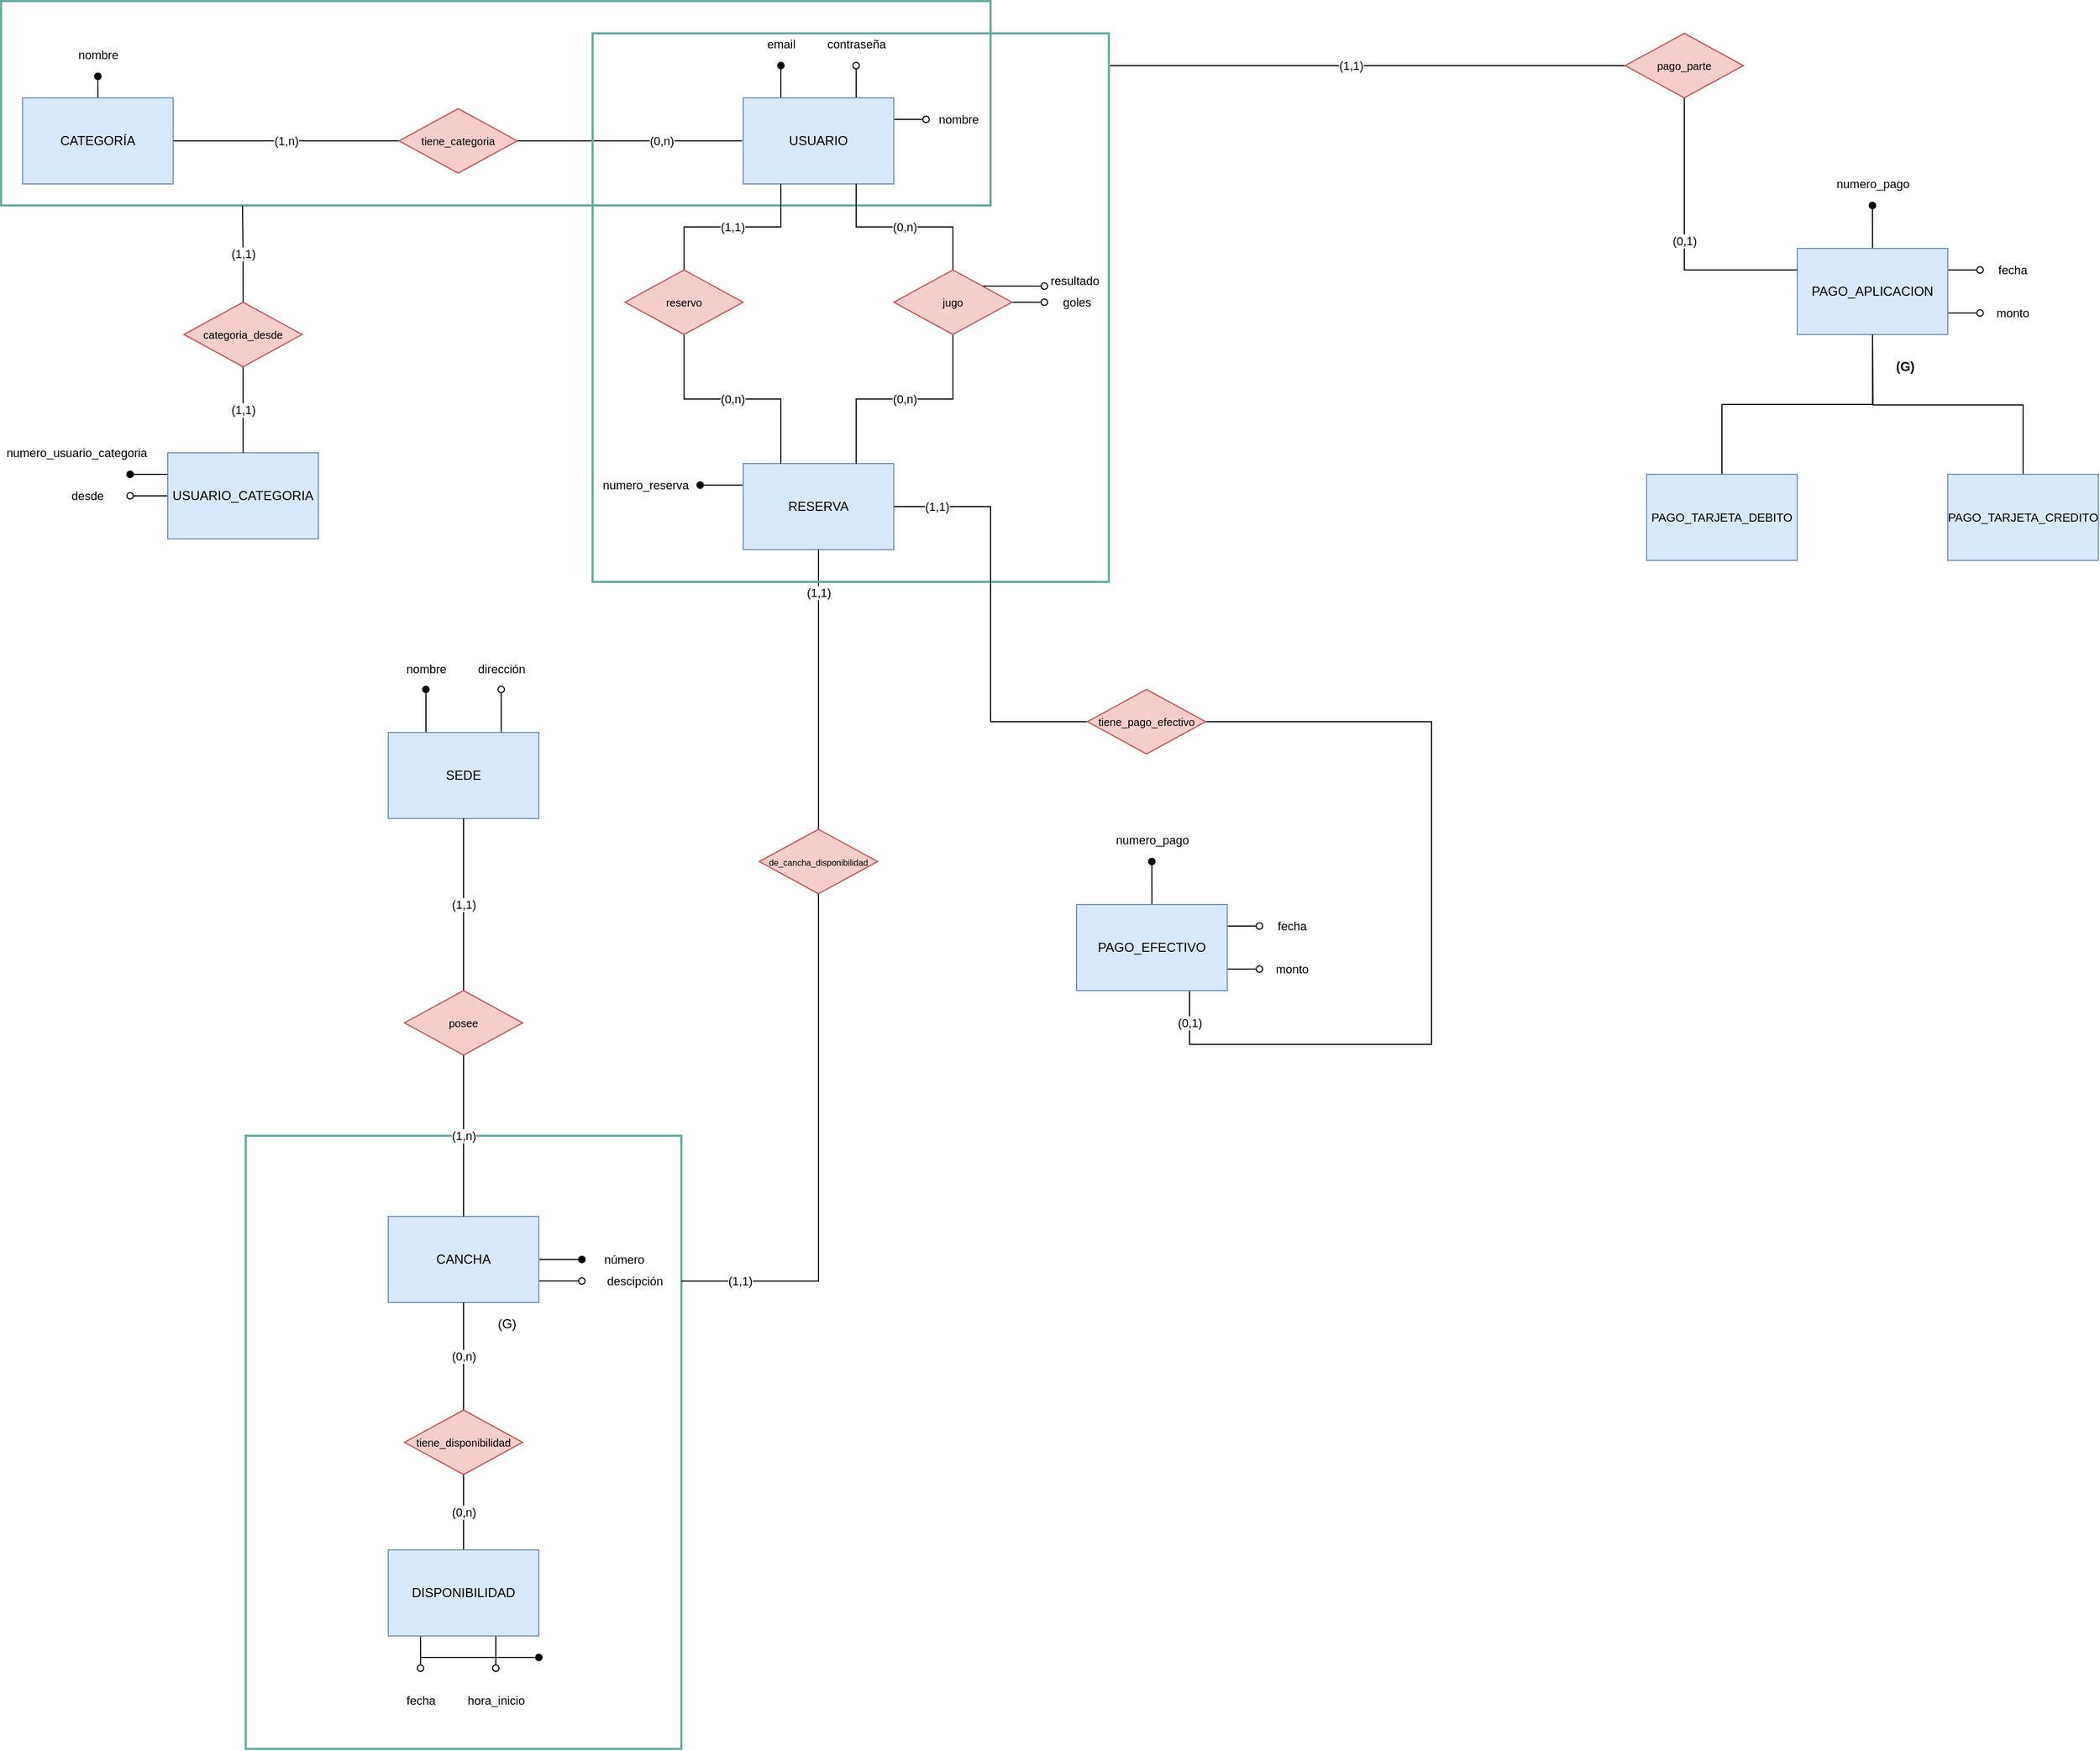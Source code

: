 <mxfile version="13.7.9" type="device"><diagram id="R2lEEEUBdFMjLlhIrx00" name="Page-1"><mxGraphModel dx="3122" dy="719" grid="1" gridSize="10" guides="1" tooltips="1" connect="1" arrows="1" fold="1" page="1" pageScale="1" pageWidth="850" pageHeight="1100" background="#FFFFFF" math="0" shadow="0" extFonts="Permanent Marker^https://fonts.googleapis.com/css?family=Permanent+Marker"><root><mxCell id="0"/><mxCell id="1" parent="0"/><mxCell id="BPh5XTCDT2WyI2NIFhle-4" value="" style="rounded=0;whiteSpace=wrap;html=1;fillColor=none;strokeColor=#67AB9F;strokeWidth=2;" parent="1" vertex="1"><mxGeometry x="-1050" y="10" width="920" height="190" as="geometry"/></mxCell><mxCell id="kf0vM6OTvhmCCI-m05ix-49" value="" style="rounded=0;whiteSpace=wrap;html=1;fillColor=none;strokeColor=#67AB9F;strokeWidth=2;" parent="1" vertex="1"><mxGeometry x="-822.5" y="1065" width="405" height="570" as="geometry"/></mxCell><mxCell id="pbBQ82UkwCZ1x_WCsIeZ-78" value="email" style="edgeStyle=orthogonalEdgeStyle;rounded=0;orthogonalLoop=1;jettySize=auto;html=1;exitX=0.25;exitY=0;exitDx=0;exitDy=0;endArrow=oval;endFill=1;" parent="1" source="GshNVaEzF-OYgvFtha6f-1" edge="1"><mxGeometry x="1" y="20" relative="1" as="geometry"><mxPoint x="-325" y="70" as="targetPoint"/><mxPoint x="20" y="-20" as="offset"/></mxGeometry></mxCell><mxCell id="pbBQ82UkwCZ1x_WCsIeZ-79" value="contraseña" style="edgeStyle=orthogonalEdgeStyle;rounded=0;orthogonalLoop=1;jettySize=auto;html=1;exitX=0.75;exitY=0;exitDx=0;exitDy=0;endArrow=oval;endFill=0;" parent="1" source="GshNVaEzF-OYgvFtha6f-1" edge="1"><mxGeometry x="1" y="20" relative="1" as="geometry"><mxPoint x="-255" y="70" as="targetPoint"/><mxPoint x="20" y="-20" as="offset"/></mxGeometry></mxCell><mxCell id="Ywkk9bYT6Yz2cY7bNHjs-14" value="nombre" style="edgeStyle=orthogonalEdgeStyle;rounded=0;orthogonalLoop=1;jettySize=auto;html=1;exitX=1;exitY=0.25;exitDx=0;exitDy=0;endArrow=oval;endFill=0;strokeWidth=1;" parent="1" source="GshNVaEzF-OYgvFtha6f-1" edge="1"><mxGeometry x="1" y="30" relative="1" as="geometry"><mxPoint x="-190" y="120" as="targetPoint"/><mxPoint x="30" y="30" as="offset"/></mxGeometry></mxCell><mxCell id="GshNVaEzF-OYgvFtha6f-1" value="USUARIO" style="whiteSpace=wrap;html=1;align=center;fillColor=#dae8fc;strokeColor=#6c8ebf;" parent="1" vertex="1"><mxGeometry x="-360" y="100" width="140" height="80" as="geometry"/></mxCell><mxCell id="pbBQ82UkwCZ1x_WCsIeZ-85" value="descipción" style="edgeStyle=orthogonalEdgeStyle;rounded=0;orthogonalLoop=1;jettySize=auto;html=1;exitX=1;exitY=0.75;exitDx=0;exitDy=0;endArrow=oval;endFill=0;" parent="1" source="pbBQ82UkwCZ1x_WCsIeZ-7" edge="1"><mxGeometry x="1" y="50" relative="1" as="geometry"><mxPoint x="-510" y="1200" as="targetPoint"/><mxPoint x="50" y="50" as="offset"/></mxGeometry></mxCell><mxCell id="pbBQ82UkwCZ1x_WCsIeZ-86" value="número" style="edgeStyle=orthogonalEdgeStyle;rounded=0;orthogonalLoop=1;jettySize=auto;html=1;exitX=1;exitY=0.5;exitDx=0;exitDy=0;endArrow=oval;endFill=1;" parent="1" source="pbBQ82UkwCZ1x_WCsIeZ-7" edge="1"><mxGeometry x="1" y="40" relative="1" as="geometry"><mxPoint x="-510" y="1180" as="targetPoint"/><mxPoint x="40" y="40" as="offset"/></mxGeometry></mxCell><mxCell id="pbBQ82UkwCZ1x_WCsIeZ-7" value="CANCHA" style="whiteSpace=wrap;html=1;align=center;strokeColor=#6c8ebf;fillColor=#dae8fc;" parent="1" vertex="1"><mxGeometry x="-690" y="1140" width="140" height="80" as="geometry"/></mxCell><mxCell id="pbBQ82UkwCZ1x_WCsIeZ-80" value="nombre" style="edgeStyle=orthogonalEdgeStyle;rounded=0;orthogonalLoop=1;jettySize=auto;html=1;exitX=0.25;exitY=0;exitDx=0;exitDy=0;endArrow=oval;endFill=1;" parent="1" source="pbBQ82UkwCZ1x_WCsIeZ-14" edge="1"><mxGeometry x="1" y="20" relative="1" as="geometry"><mxPoint x="-655" y="650" as="targetPoint"/><mxPoint x="20" y="-20" as="offset"/></mxGeometry></mxCell><mxCell id="kf0vM6OTvhmCCI-m05ix-2" value="dirección" style="edgeStyle=orthogonalEdgeStyle;rounded=0;orthogonalLoop=1;jettySize=auto;html=1;exitX=0.75;exitY=0;exitDx=0;exitDy=0;endArrow=oval;endFill=0;" parent="1" source="pbBQ82UkwCZ1x_WCsIeZ-14" edge="1"><mxGeometry x="1" y="20" relative="1" as="geometry"><mxPoint x="-585" y="650" as="targetPoint"/><mxPoint x="20" y="-20" as="offset"/></mxGeometry></mxCell><mxCell id="pbBQ82UkwCZ1x_WCsIeZ-14" value="SEDE" style="whiteSpace=wrap;html=1;align=center;strokeColor=#6c8ebf;fillColor=#dae8fc;" parent="1" vertex="1"><mxGeometry x="-690" y="690" width="140" height="80" as="geometry"/></mxCell><mxCell id="pbBQ82UkwCZ1x_WCsIeZ-52" value="(G)" style="text;html=1;align=center;verticalAlign=middle;resizable=0;points=[];autosize=1;" parent="1" vertex="1"><mxGeometry x="-595" y="1230" width="30" height="20" as="geometry"/></mxCell><mxCell id="pbBQ82UkwCZ1x_WCsIeZ-57" value="(1,1)" style="edgeStyle=orthogonalEdgeStyle;rounded=0;orthogonalLoop=1;jettySize=auto;html=1;exitX=0.5;exitY=0;exitDx=0;exitDy=0;entryX=0.5;entryY=1;entryDx=0;entryDy=0;endArrow=none;endFill=0;" parent="1" source="pbBQ82UkwCZ1x_WCsIeZ-56" target="pbBQ82UkwCZ1x_WCsIeZ-14" edge="1"><mxGeometry relative="1" as="geometry"/></mxCell><mxCell id="pbBQ82UkwCZ1x_WCsIeZ-58" value="(1,n)" style="edgeStyle=orthogonalEdgeStyle;rounded=0;orthogonalLoop=1;jettySize=auto;html=1;exitX=0.5;exitY=1;exitDx=0;exitDy=0;entryX=0.5;entryY=0;entryDx=0;entryDy=0;endArrow=none;endFill=0;" parent="1" source="pbBQ82UkwCZ1x_WCsIeZ-56" target="pbBQ82UkwCZ1x_WCsIeZ-7" edge="1"><mxGeometry relative="1" as="geometry"/></mxCell><mxCell id="pbBQ82UkwCZ1x_WCsIeZ-56" value="&lt;font style=&quot;font-size: 10px&quot;&gt;posee&lt;/font&gt;" style="shape=rhombus;perimeter=rhombusPerimeter;whiteSpace=wrap;html=1;align=center;strokeColor=#b85450;fontSize=12;fillColor=#f8cecc;" parent="1" vertex="1"><mxGeometry x="-675" y="930" width="110" height="60" as="geometry"/></mxCell><mxCell id="BPh5XTCDT2WyI2NIFhle-3" value="nombre" style="edgeStyle=orthogonalEdgeStyle;rounded=0;orthogonalLoop=1;jettySize=auto;html=1;exitX=0.5;exitY=0;exitDx=0;exitDy=0;endArrow=oval;endFill=1;" parent="1" source="kf0vM6OTvhmCCI-m05ix-7" edge="1"><mxGeometry x="1" y="20" relative="1" as="geometry"><mxPoint x="-960" y="80" as="targetPoint"/><mxPoint x="20" y="-20" as="offset"/></mxGeometry></mxCell><mxCell id="BPh5XTCDT2WyI2NIFhle-5" value="(1,n)" style="edgeStyle=orthogonalEdgeStyle;rounded=0;orthogonalLoop=1;jettySize=auto;html=1;entryX=0;entryY=0.5;entryDx=0;entryDy=0;endArrow=none;endFill=0;" parent="1" source="kf0vM6OTvhmCCI-m05ix-7" target="kf0vM6OTvhmCCI-m05ix-11" edge="1"><mxGeometry relative="1" as="geometry"/></mxCell><mxCell id="kf0vM6OTvhmCCI-m05ix-7" value="CATEGORÍA" style="whiteSpace=wrap;html=1;align=center;fillColor=#dae8fc;strokeColor=#6c8ebf;" parent="1" vertex="1"><mxGeometry x="-1030" y="100" width="140" height="80" as="geometry"/></mxCell><mxCell id="kf0vM6OTvhmCCI-m05ix-14" value="(0,n)" style="edgeStyle=orthogonalEdgeStyle;rounded=0;orthogonalLoop=1;jettySize=auto;html=1;exitX=1;exitY=0.5;exitDx=0;exitDy=0;endArrow=none;endFill=0;" parent="1" source="kf0vM6OTvhmCCI-m05ix-11" edge="1"><mxGeometry relative="1" as="geometry"><mxPoint x="-420" y="140" as="targetPoint"/><Array as="points"><mxPoint x="-361" y="140"/></Array></mxGeometry></mxCell><mxCell id="kf0vM6OTvhmCCI-m05ix-11" value="&lt;font style=&quot;font-size: 10px&quot;&gt;tiene_categoria&lt;/font&gt;" style="shape=rhombus;perimeter=rhombusPerimeter;whiteSpace=wrap;html=1;align=center;strokeColor=#b85450;fontSize=12;fillColor=#f8cecc;" parent="1" vertex="1"><mxGeometry x="-680" y="110" width="110" height="60" as="geometry"/></mxCell><mxCell id="kf0vM6OTvhmCCI-m05ix-16" value="numero_usuario_categoria" style="edgeStyle=orthogonalEdgeStyle;rounded=0;orthogonalLoop=1;jettySize=auto;html=1;exitX=0;exitY=0.25;exitDx=0;exitDy=0;endArrow=oval;endFill=1;" parent="1" source="kf0vM6OTvhmCCI-m05ix-12" edge="1"><mxGeometry x="1" y="-54" relative="1" as="geometry"><mxPoint x="-930" y="450" as="targetPoint"/><mxPoint x="-50" y="34" as="offset"/></mxGeometry></mxCell><mxCell id="kf0vM6OTvhmCCI-m05ix-20" value="desde" style="edgeStyle=orthogonalEdgeStyle;rounded=0;orthogonalLoop=1;jettySize=auto;html=1;exitX=0;exitY=0.5;exitDx=0;exitDy=0;endArrow=oval;endFill=0;" parent="1" source="kf0vM6OTvhmCCI-m05ix-12" edge="1"><mxGeometry x="1" y="40" relative="1" as="geometry"><mxPoint x="-930" y="470" as="targetPoint"/><mxPoint x="-40" y="-40" as="offset"/></mxGeometry></mxCell><mxCell id="kf0vM6OTvhmCCI-m05ix-12" value="USUARIO_CATEGORIA" style="whiteSpace=wrap;html=1;align=center;strokeColor=#6c8ebf;fillColor=#dae8fc;" parent="1" vertex="1"><mxGeometry x="-895" y="430" width="140" height="80" as="geometry"/></mxCell><mxCell id="kf0vM6OTvhmCCI-m05ix-31" value="numero_reserva" style="edgeStyle=orthogonalEdgeStyle;rounded=0;orthogonalLoop=1;jettySize=auto;html=1;exitX=0;exitY=0.25;exitDx=0;exitDy=0;endArrow=oval;endFill=1;" parent="1" source="kf0vM6OTvhmCCI-m05ix-19" edge="1"><mxGeometry x="1" y="50" relative="1" as="geometry"><mxPoint x="-400" y="460" as="targetPoint"/><mxPoint x="-50" y="-50" as="offset"/></mxGeometry></mxCell><mxCell id="kf0vM6OTvhmCCI-m05ix-19" value="RESERVA" style="whiteSpace=wrap;html=1;align=center;strokeColor=#6c8ebf;fillColor=#dae8fc;" parent="1" vertex="1"><mxGeometry x="-360" y="440" width="140" height="80" as="geometry"/></mxCell><mxCell id="kf0vM6OTvhmCCI-m05ix-23" value="(1,1)" style="edgeStyle=orthogonalEdgeStyle;rounded=0;orthogonalLoop=1;jettySize=auto;html=1;entryX=0.25;entryY=1;entryDx=0;entryDy=0;endArrow=none;endFill=0;" parent="1" source="kf0vM6OTvhmCCI-m05ix-21" target="GshNVaEzF-OYgvFtha6f-1" edge="1"><mxGeometry relative="1" as="geometry"/></mxCell><mxCell id="kf0vM6OTvhmCCI-m05ix-30" value="(0,n)" style="edgeStyle=orthogonalEdgeStyle;rounded=0;orthogonalLoop=1;jettySize=auto;html=1;exitX=0.5;exitY=1;exitDx=0;exitDy=0;entryX=0.25;entryY=0;entryDx=0;entryDy=0;endArrow=none;endFill=0;" parent="1" source="kf0vM6OTvhmCCI-m05ix-21" target="kf0vM6OTvhmCCI-m05ix-19" edge="1"><mxGeometry relative="1" as="geometry"/></mxCell><mxCell id="kf0vM6OTvhmCCI-m05ix-21" value="&lt;font style=&quot;font-size: 10px&quot;&gt;reservo&lt;/font&gt;" style="shape=rhombus;perimeter=rhombusPerimeter;whiteSpace=wrap;html=1;align=center;strokeColor=#b85450;fontSize=12;fillColor=#f8cecc;" parent="1" vertex="1"><mxGeometry x="-470" y="260" width="110" height="60" as="geometry"/></mxCell><mxCell id="kf0vM6OTvhmCCI-m05ix-27" value="(0,n)" style="edgeStyle=orthogonalEdgeStyle;rounded=0;orthogonalLoop=1;jettySize=auto;html=1;entryX=0.75;entryY=1;entryDx=0;entryDy=0;endArrow=none;endFill=0;" parent="1" source="kf0vM6OTvhmCCI-m05ix-26" target="GshNVaEzF-OYgvFtha6f-1" edge="1"><mxGeometry relative="1" as="geometry"/></mxCell><mxCell id="kf0vM6OTvhmCCI-m05ix-28" value="(0,n)" style="edgeStyle=orthogonalEdgeStyle;rounded=0;orthogonalLoop=1;jettySize=auto;html=1;exitX=0.5;exitY=1;exitDx=0;exitDy=0;entryX=0.75;entryY=0;entryDx=0;entryDy=0;endArrow=none;endFill=0;" parent="1" source="kf0vM6OTvhmCCI-m05ix-26" target="kf0vM6OTvhmCCI-m05ix-19" edge="1"><mxGeometry relative="1" as="geometry"/></mxCell><mxCell id="kf0vM6OTvhmCCI-m05ix-37" value="goles" style="edgeStyle=orthogonalEdgeStyle;rounded=0;orthogonalLoop=1;jettySize=auto;html=1;exitX=1;exitY=0.5;exitDx=0;exitDy=0;endArrow=oval;endFill=0;" parent="1" source="kf0vM6OTvhmCCI-m05ix-26" edge="1"><mxGeometry x="1" y="30" relative="1" as="geometry"><mxPoint x="-80" y="290" as="targetPoint"/><mxPoint x="30" y="30" as="offset"/></mxGeometry></mxCell><mxCell id="kf0vM6OTvhmCCI-m05ix-38" value="resultado" style="edgeStyle=orthogonalEdgeStyle;rounded=0;orthogonalLoop=1;jettySize=auto;html=1;exitX=1;exitY=0;exitDx=0;exitDy=0;endArrow=oval;endFill=0;" parent="1" source="kf0vM6OTvhmCCI-m05ix-26" edge="1"><mxGeometry x="1" y="30" relative="1" as="geometry"><mxPoint x="-80" y="275" as="targetPoint"/><mxPoint x="30" y="25" as="offset"/></mxGeometry></mxCell><mxCell id="kf0vM6OTvhmCCI-m05ix-26" value="&lt;span style=&quot;font-size: 10px&quot;&gt;jugo&lt;/span&gt;" style="shape=rhombus;perimeter=rhombusPerimeter;whiteSpace=wrap;html=1;align=center;strokeColor=#b85450;fontSize=12;fillColor=#f8cecc;" parent="1" vertex="1"><mxGeometry x="-220" y="260" width="110" height="60" as="geometry"/></mxCell><mxCell id="kf0vM6OTvhmCCI-m05ix-41" value="fecha" style="edgeStyle=orthogonalEdgeStyle;rounded=0;orthogonalLoop=1;jettySize=auto;html=1;exitX=0.25;exitY=1;exitDx=0;exitDy=0;endArrow=oval;endFill=0;" parent="1" source="kf0vM6OTvhmCCI-m05ix-39" edge="1"><mxGeometry x="1" y="30" relative="1" as="geometry"><mxPoint x="-660" y="1560" as="targetPoint"/><mxPoint x="-30" y="30" as="offset"/></mxGeometry></mxCell><mxCell id="kf0vM6OTvhmCCI-m05ix-42" value="hora_inicio" style="edgeStyle=orthogonalEdgeStyle;rounded=0;orthogonalLoop=1;jettySize=auto;html=1;exitX=0.75;exitY=1;exitDx=0;exitDy=0;endArrow=oval;endFill=0;" parent="1" source="kf0vM6OTvhmCCI-m05ix-39" edge="1"><mxGeometry x="1" y="30" relative="1" as="geometry"><mxPoint x="-590" y="1560" as="targetPoint"/><mxPoint x="-30" y="30" as="offset"/></mxGeometry></mxCell><mxCell id="kf0vM6OTvhmCCI-m05ix-47" value="(0,n)" style="edgeStyle=orthogonalEdgeStyle;rounded=0;orthogonalLoop=1;jettySize=auto;html=1;entryX=0.5;entryY=1;entryDx=0;entryDy=0;endArrow=none;endFill=0;" parent="1" source="kf0vM6OTvhmCCI-m05ix-39" target="kf0vM6OTvhmCCI-m05ix-43" edge="1"><mxGeometry relative="1" as="geometry"/></mxCell><mxCell id="kf0vM6OTvhmCCI-m05ix-39" value="DISPONIBILIDAD" style="whiteSpace=wrap;html=1;align=center;strokeColor=#6c8ebf;fillColor=#dae8fc;" parent="1" vertex="1"><mxGeometry x="-690" y="1450" width="140" height="80" as="geometry"/></mxCell><mxCell id="kf0vM6OTvhmCCI-m05ix-45" value="(0,n)" style="edgeStyle=orthogonalEdgeStyle;rounded=0;orthogonalLoop=1;jettySize=auto;html=1;entryX=0.5;entryY=1;entryDx=0;entryDy=0;endArrow=none;endFill=0;" parent="1" source="kf0vM6OTvhmCCI-m05ix-43" target="pbBQ82UkwCZ1x_WCsIeZ-7" edge="1"><mxGeometry relative="1" as="geometry"/></mxCell><mxCell id="kf0vM6OTvhmCCI-m05ix-43" value="&lt;span style=&quot;font-size: 10px&quot;&gt;tiene_disponibilidad&lt;/span&gt;" style="shape=rhombus;perimeter=rhombusPerimeter;whiteSpace=wrap;html=1;align=center;strokeColor=#b85450;fontSize=12;fillColor=#f8cecc;" parent="1" vertex="1"><mxGeometry x="-675" y="1320" width="110" height="60" as="geometry"/></mxCell><mxCell id="kf0vM6OTvhmCCI-m05ix-51" value="(1,1)" style="edgeStyle=orthogonalEdgeStyle;rounded=0;orthogonalLoop=1;jettySize=auto;html=1;entryX=0.5;entryY=1;entryDx=0;entryDy=0;endArrow=none;endFill=0;" parent="1" source="kf0vM6OTvhmCCI-m05ix-48" target="kf0vM6OTvhmCCI-m05ix-19" edge="1"><mxGeometry x="0.692" relative="1" as="geometry"><Array as="points"><mxPoint x="-290" y="820"/><mxPoint x="-290" y="820"/></Array><mxPoint as="offset"/></mxGeometry></mxCell><mxCell id="kf0vM6OTvhmCCI-m05ix-52" value="(1,1)" style="edgeStyle=orthogonalEdgeStyle;rounded=0;orthogonalLoop=1;jettySize=auto;html=1;endArrow=none;endFill=0;exitX=0.5;exitY=1;exitDx=0;exitDy=0;entryX=1;entryY=0.237;entryDx=0;entryDy=0;entryPerimeter=0;" parent="1" source="kf0vM6OTvhmCCI-m05ix-48" target="kf0vM6OTvhmCCI-m05ix-49" edge="1"><mxGeometry x="0.778" relative="1" as="geometry"><mxPoint x="-410" y="1200" as="targetPoint"/><Array as="points"><mxPoint x="-290" y="1200"/></Array><mxPoint as="offset"/></mxGeometry></mxCell><mxCell id="kf0vM6OTvhmCCI-m05ix-48" value="&lt;font style=&quot;font-size: 8px&quot;&gt;de_cancha_disponibilidad&lt;/font&gt;" style="shape=rhombus;perimeter=rhombusPerimeter;whiteSpace=wrap;html=1;align=center;strokeColor=#b85450;fontSize=12;fillColor=#f8cecc;" parent="1" vertex="1"><mxGeometry x="-345" y="780" width="110" height="60" as="geometry"/></mxCell><mxCell id="BPh5XTCDT2WyI2NIFhle-2" value="" style="endArrow=oval;html=1;endFill=1;" parent="1" edge="1"><mxGeometry width="50" height="50" relative="1" as="geometry"><mxPoint x="-660" y="1550" as="sourcePoint"/><mxPoint x="-550" y="1550" as="targetPoint"/></mxGeometry></mxCell><mxCell id="BPh5XTCDT2WyI2NIFhle-8" value="(1,1)" style="edgeStyle=orthogonalEdgeStyle;rounded=0;orthogonalLoop=1;jettySize=auto;html=1;entryX=0.5;entryY=0;entryDx=0;entryDy=0;endArrow=none;endFill=0;" parent="1" source="BPh5XTCDT2WyI2NIFhle-7" target="kf0vM6OTvhmCCI-m05ix-12" edge="1"><mxGeometry relative="1" as="geometry"/></mxCell><mxCell id="BPh5XTCDT2WyI2NIFhle-9" value="(1,1)" style="edgeStyle=orthogonalEdgeStyle;rounded=0;orthogonalLoop=1;jettySize=auto;html=1;entryX=0.244;entryY=1.002;entryDx=0;entryDy=0;endArrow=none;endFill=0;entryPerimeter=0;" parent="1" source="BPh5XTCDT2WyI2NIFhle-7" target="BPh5XTCDT2WyI2NIFhle-4" edge="1"><mxGeometry relative="1" as="geometry"/></mxCell><mxCell id="BPh5XTCDT2WyI2NIFhle-7" value="&lt;span style=&quot;font-size: 10px&quot;&gt;categoria_desde&lt;/span&gt;" style="shape=rhombus;perimeter=rhombusPerimeter;whiteSpace=wrap;html=1;align=center;strokeColor=#b85450;fontSize=12;fillColor=#f8cecc;" parent="1" vertex="1"><mxGeometry x="-880" y="290" width="110" height="60" as="geometry"/></mxCell><mxCell id="Ywkk9bYT6Yz2cY7bNHjs-7" value="numero_pago" style="edgeStyle=orthogonalEdgeStyle;rounded=0;orthogonalLoop=1;jettySize=auto;html=1;exitX=0.5;exitY=0;exitDx=0;exitDy=0;endArrow=oval;endFill=1;" parent="1" source="Ywkk9bYT6Yz2cY7bNHjs-1" edge="1"><mxGeometry x="1" y="20" relative="1" as="geometry"><mxPoint x="689.941" y="200" as="targetPoint"/><mxPoint x="20" y="-20" as="offset"/></mxGeometry></mxCell><mxCell id="Ywkk9bYT6Yz2cY7bNHjs-17" value="fecha" style="edgeStyle=orthogonalEdgeStyle;rounded=0;orthogonalLoop=1;jettySize=auto;html=1;exitX=1;exitY=0.25;exitDx=0;exitDy=0;endArrow=oval;endFill=0;strokeWidth=1;" parent="1" source="Ywkk9bYT6Yz2cY7bNHjs-1" edge="1"><mxGeometry x="1" y="30" relative="1" as="geometry"><mxPoint x="790" y="260" as="targetPoint"/><mxPoint x="30" y="30" as="offset"/></mxGeometry></mxCell><mxCell id="Ywkk9bYT6Yz2cY7bNHjs-19" value="monto" style="edgeStyle=orthogonalEdgeStyle;rounded=0;orthogonalLoop=1;jettySize=auto;html=1;exitX=1;exitY=0.75;exitDx=0;exitDy=0;endArrow=oval;endFill=0;strokeWidth=1;" parent="1" source="Ywkk9bYT6Yz2cY7bNHjs-1" edge="1"><mxGeometry x="1" y="30" relative="1" as="geometry"><mxPoint x="790" y="300" as="targetPoint"/><mxPoint x="30" y="30" as="offset"/></mxGeometry></mxCell><mxCell id="Ywkk9bYT6Yz2cY7bNHjs-1" value="PAGO_APLICACION" style="whiteSpace=wrap;html=1;align=center;strokeColor=#6c8ebf;fillColor=#dae8fc;" parent="1" vertex="1"><mxGeometry x="620" y="240" width="140" height="80" as="geometry"/></mxCell><mxCell id="Ywkk9bYT6Yz2cY7bNHjs-4" style="edgeStyle=orthogonalEdgeStyle;rounded=0;orthogonalLoop=1;jettySize=auto;html=1;exitX=0.5;exitY=0;exitDx=0;exitDy=0;entryX=0.5;entryY=1;entryDx=0;entryDy=0;endArrow=none;endFill=0;" parent="1" source="Ywkk9bYT6Yz2cY7bNHjs-2" target="Ywkk9bYT6Yz2cY7bNHjs-1" edge="1"><mxGeometry relative="1" as="geometry"/></mxCell><mxCell id="Ywkk9bYT6Yz2cY7bNHjs-2" value="&lt;font style=&quot;font-size: 11px&quot;&gt;PAGO_TARJETA_DEBITO&lt;/font&gt;" style="whiteSpace=wrap;html=1;align=center;strokeColor=#6c8ebf;fillColor=#dae8fc;" parent="1" vertex="1"><mxGeometry x="480" y="450" width="140" height="80" as="geometry"/></mxCell><mxCell id="Ywkk9bYT6Yz2cY7bNHjs-5" style="edgeStyle=orthogonalEdgeStyle;rounded=0;orthogonalLoop=1;jettySize=auto;html=1;exitX=0.5;exitY=0;exitDx=0;exitDy=0;endArrow=none;endFill=0;" parent="1" source="Ywkk9bYT6Yz2cY7bNHjs-3" edge="1"><mxGeometry relative="1" as="geometry"><mxPoint x="690" y="320.0" as="targetPoint"/></mxGeometry></mxCell><mxCell id="Ywkk9bYT6Yz2cY7bNHjs-3" value="&lt;font style=&quot;font-size: 11px&quot;&gt;PAGO_TARJETA_CREDITO&lt;/font&gt;" style="whiteSpace=wrap;html=1;align=center;strokeColor=#6c8ebf;fillColor=#dae8fc;" parent="1" vertex="1"><mxGeometry x="760" y="450" width="140" height="80" as="geometry"/></mxCell><mxCell id="Ywkk9bYT6Yz2cY7bNHjs-6" value="(G)" style="text;html=1;align=center;verticalAlign=middle;resizable=0;points=[];autosize=1;fontStyle=1" parent="1" vertex="1"><mxGeometry x="705" y="340" width="30" height="20" as="geometry"/></mxCell><mxCell id="Ywkk9bYT6Yz2cY7bNHjs-22" value="(1,1)" style="edgeStyle=orthogonalEdgeStyle;rounded=0;orthogonalLoop=1;jettySize=auto;html=1;exitX=1;exitY=0;exitDx=0;exitDy=0;entryX=0;entryY=0.5;entryDx=0;entryDy=0;endArrow=none;endFill=0;strokeWidth=1;" parent="1" source="Ywkk9bYT6Yz2cY7bNHjs-11" target="Ywkk9bYT6Yz2cY7bNHjs-15" edge="1"><mxGeometry relative="1" as="geometry"><Array as="points"><mxPoint x="-20" y="70"/></Array></mxGeometry></mxCell><mxCell id="Ywkk9bYT6Yz2cY7bNHjs-11" value="" style="rounded=0;whiteSpace=wrap;html=1;strokeWidth=2;fillColor=none;strokeColor=#67AB9F;" parent="1" vertex="1"><mxGeometry x="-500" y="40" width="480" height="510" as="geometry"/></mxCell><mxCell id="Ywkk9bYT6Yz2cY7bNHjs-24" value="(0,1)" style="edgeStyle=orthogonalEdgeStyle;rounded=0;orthogonalLoop=1;jettySize=auto;html=1;exitX=0.5;exitY=1;exitDx=0;exitDy=0;entryX=0;entryY=0.25;entryDx=0;entryDy=0;endArrow=none;endFill=0;strokeWidth=1;" parent="1" source="Ywkk9bYT6Yz2cY7bNHjs-15" target="Ywkk9bYT6Yz2cY7bNHjs-1" edge="1"><mxGeometry relative="1" as="geometry"/></mxCell><mxCell id="Ywkk9bYT6Yz2cY7bNHjs-15" value="&lt;span style=&quot;font-size: 10px&quot;&gt;pago_parte&lt;/span&gt;" style="shape=rhombus;perimeter=rhombusPerimeter;whiteSpace=wrap;html=1;align=center;strokeColor=#b85450;fontSize=12;fillColor=#f8cecc;" parent="1" vertex="1"><mxGeometry x="460" y="40" width="110" height="60" as="geometry"/></mxCell><mxCell id="Ywkk9bYT6Yz2cY7bNHjs-28" value="(0,1)" style="edgeStyle=orthogonalEdgeStyle;rounded=0;orthogonalLoop=1;jettySize=auto;html=1;exitX=1;exitY=0.5;exitDx=0;exitDy=0;entryX=0.75;entryY=1;entryDx=0;entryDy=0;endArrow=none;endFill=0;strokeWidth=1;" parent="1" source="Ywkk9bYT6Yz2cY7bNHjs-27" target="Ywkk9bYT6Yz2cY7bNHjs-35" edge="1"><mxGeometry x="0.924" relative="1" as="geometry"><mxPoint x="210" y="480" as="sourcePoint"/><mxPoint x="190.0" y="480.0" as="targetPoint"/><Array as="points"><mxPoint x="280" y="680"/><mxPoint x="280" y="980"/><mxPoint x="55" y="980"/></Array><mxPoint as="offset"/></mxGeometry></mxCell><mxCell id="Ywkk9bYT6Yz2cY7bNHjs-29" value="(1,1)" style="edgeStyle=orthogonalEdgeStyle;rounded=0;orthogonalLoop=1;jettySize=auto;html=1;exitX=0;exitY=0.5;exitDx=0;exitDy=0;entryX=1;entryY=0.5;entryDx=0;entryDy=0;endArrow=none;endFill=0;strokeWidth=1;" parent="1" source="Ywkk9bYT6Yz2cY7bNHjs-27" target="kf0vM6OTvhmCCI-m05ix-19" edge="1"><mxGeometry x="0.789" relative="1" as="geometry"><mxPoint as="offset"/></mxGeometry></mxCell><mxCell id="Ywkk9bYT6Yz2cY7bNHjs-27" value="&lt;span style=&quot;font-size: 10px&quot;&gt;tiene_pago_efectivo&lt;/span&gt;" style="shape=rhombus;perimeter=rhombusPerimeter;whiteSpace=wrap;html=1;align=center;strokeColor=#b85450;fontSize=12;fillColor=#f8cecc;" parent="1" vertex="1"><mxGeometry x="-40" y="650" width="110" height="60" as="geometry"/></mxCell><mxCell id="Ywkk9bYT6Yz2cY7bNHjs-32" value="numero_pago" style="edgeStyle=orthogonalEdgeStyle;rounded=0;orthogonalLoop=1;jettySize=auto;html=1;exitX=0.5;exitY=0;exitDx=0;exitDy=0;endArrow=oval;endFill=1;" parent="1" source="Ywkk9bYT6Yz2cY7bNHjs-35" edge="1"><mxGeometry x="1" y="20" relative="1" as="geometry"><mxPoint x="19.941" y="810" as="targetPoint"/><mxPoint x="20" y="-20" as="offset"/></mxGeometry></mxCell><mxCell id="Ywkk9bYT6Yz2cY7bNHjs-33" value="fecha" style="edgeStyle=orthogonalEdgeStyle;rounded=0;orthogonalLoop=1;jettySize=auto;html=1;exitX=1;exitY=0.25;exitDx=0;exitDy=0;endArrow=oval;endFill=0;strokeWidth=1;" parent="1" source="Ywkk9bYT6Yz2cY7bNHjs-35" edge="1"><mxGeometry x="1" y="30" relative="1" as="geometry"><mxPoint x="120" y="870" as="targetPoint"/><mxPoint x="30" y="30" as="offset"/></mxGeometry></mxCell><mxCell id="Ywkk9bYT6Yz2cY7bNHjs-34" value="monto" style="edgeStyle=orthogonalEdgeStyle;rounded=0;orthogonalLoop=1;jettySize=auto;html=1;exitX=1;exitY=0.75;exitDx=0;exitDy=0;endArrow=oval;endFill=0;strokeWidth=1;" parent="1" source="Ywkk9bYT6Yz2cY7bNHjs-35" edge="1"><mxGeometry x="1" y="30" relative="1" as="geometry"><mxPoint x="120" y="910" as="targetPoint"/><mxPoint x="30" y="30" as="offset"/></mxGeometry></mxCell><mxCell id="Ywkk9bYT6Yz2cY7bNHjs-35" value="PAGO_EFECTIVO" style="whiteSpace=wrap;html=1;align=center;strokeColor=#6c8ebf;fillColor=#dae8fc;" parent="1" vertex="1"><mxGeometry x="-50" y="850" width="140" height="80" as="geometry"/></mxCell></root></mxGraphModel></diagram></mxfile>
